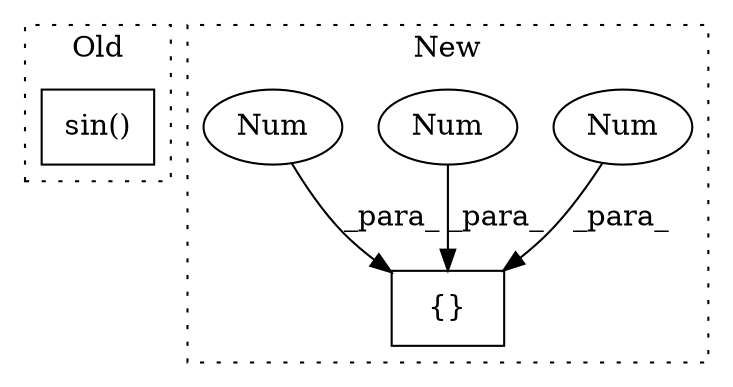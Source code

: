 digraph G {
subgraph cluster0 {
1 [label="sin()" a="75" s="2362,2383" l="10,1" shape="box"];
label = "Old";
style="dotted";
}
subgraph cluster1 {
2 [label="{}" a="59" s="1341,1347" l="1,0" shape="box"];
3 [label="Num" a="76" s="1342" l="1" shape="ellipse"];
4 [label="Num" a="76" s="1344" l="1" shape="ellipse"];
5 [label="Num" a="76" s="1346" l="1" shape="ellipse"];
label = "New";
style="dotted";
}
3 -> 2 [label="_para_"];
4 -> 2 [label="_para_"];
5 -> 2 [label="_para_"];
}